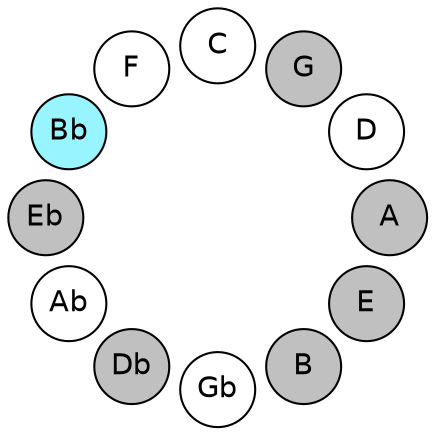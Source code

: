 
graph {

layout = circo;
mindist = .1

node [shape = circle, fontname = Helvetica, margin = 0, style = filled]
edge [style=invis]

subgraph 1 {
	E -- B -- Gb -- Db -- Ab -- Eb -- Bb -- F -- C -- G -- D -- A -- E
}

E [fillcolor = gray];
B [fillcolor = gray];
Gb [fillcolor = white];
Db [fillcolor = gray];
Ab [fillcolor = white];
Eb [fillcolor = gray];
Bb [fillcolor = cadetblue1];
F [fillcolor = white];
C [fillcolor = white];
G [fillcolor = gray];
D [fillcolor = white];
A [fillcolor = gray];
}
